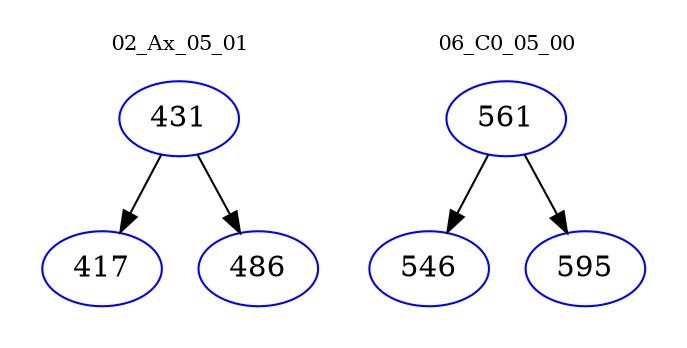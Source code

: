 digraph{
subgraph cluster_0 {
color = white
label = "02_Ax_05_01";
fontsize=10;
T0_431 [label="431", color="blue"]
T0_431 -> T0_417 [color="black"]
T0_417 [label="417", color="blue"]
T0_431 -> T0_486 [color="black"]
T0_486 [label="486", color="blue"]
}
subgraph cluster_1 {
color = white
label = "06_C0_05_00";
fontsize=10;
T1_561 [label="561", color="blue"]
T1_561 -> T1_546 [color="black"]
T1_546 [label="546", color="blue"]
T1_561 -> T1_595 [color="black"]
T1_595 [label="595", color="blue"]
}
}
